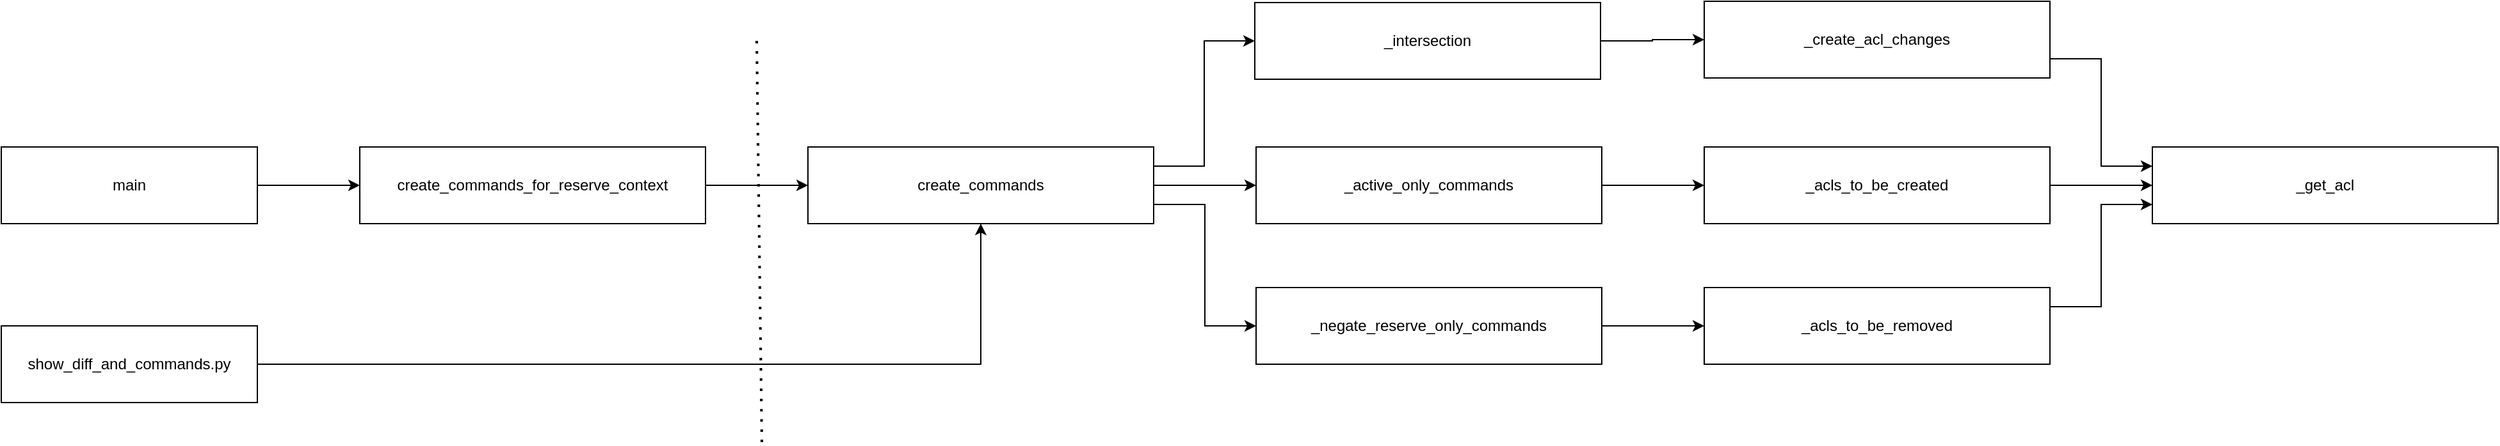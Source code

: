 <mxfile version="17.4.0" type="device"><diagram id="5TYeE8i9_17gxxKFi56o" name="Page-1"><mxGraphModel dx="1060" dy="1009" grid="0" gridSize="10" guides="0" tooltips="1" connect="1" arrows="1" fold="1" page="0" pageScale="1" pageWidth="827" pageHeight="1169" math="0" shadow="0"><root><mxCell id="0"/><mxCell id="1" parent="0"/><mxCell id="_9uxc1JvpYdvSTQs-rbR-5" value="" style="edgeStyle=orthogonalEdgeStyle;rounded=0;orthogonalLoop=1;jettySize=auto;html=1;" edge="1" parent="1" source="_9uxc1JvpYdvSTQs-rbR-1" target="_9uxc1JvpYdvSTQs-rbR-4"><mxGeometry relative="1" as="geometry"/></mxCell><mxCell id="_9uxc1JvpYdvSTQs-rbR-1" value="main" style="rounded=0;whiteSpace=wrap;html=1;" vertex="1" parent="1"><mxGeometry x="410" y="240" width="200" height="60" as="geometry"/></mxCell><mxCell id="_9uxc1JvpYdvSTQs-rbR-7" value="" style="edgeStyle=orthogonalEdgeStyle;rounded=0;orthogonalLoop=1;jettySize=auto;html=1;" edge="1" parent="1" source="_9uxc1JvpYdvSTQs-rbR-4"><mxGeometry relative="1" as="geometry"><mxPoint x="1040" y="270" as="targetPoint"/></mxGeometry></mxCell><mxCell id="_9uxc1JvpYdvSTQs-rbR-4" value="create_commands_for_reserve_context" style="rounded=0;whiteSpace=wrap;html=1;" vertex="1" parent="1"><mxGeometry x="690" y="240" width="270" height="60" as="geometry"/></mxCell><mxCell id="_9uxc1JvpYdvSTQs-rbR-21" value="" style="edgeStyle=orthogonalEdgeStyle;rounded=0;orthogonalLoop=1;jettySize=auto;html=1;" edge="1" parent="1" source="_9uxc1JvpYdvSTQs-rbR-8" target="_9uxc1JvpYdvSTQs-rbR-20"><mxGeometry relative="1" as="geometry"/></mxCell><mxCell id="_9uxc1JvpYdvSTQs-rbR-25" style="edgeStyle=orthogonalEdgeStyle;rounded=0;orthogonalLoop=1;jettySize=auto;html=1;exitX=1;exitY=0.75;exitDx=0;exitDy=0;entryX=0;entryY=0.5;entryDx=0;entryDy=0;" edge="1" parent="1" source="_9uxc1JvpYdvSTQs-rbR-8" target="_9uxc1JvpYdvSTQs-rbR-24"><mxGeometry relative="1" as="geometry"/></mxCell><mxCell id="_9uxc1JvpYdvSTQs-rbR-31" style="edgeStyle=orthogonalEdgeStyle;rounded=0;orthogonalLoop=1;jettySize=auto;html=1;exitX=1;exitY=0.25;exitDx=0;exitDy=0;entryX=0;entryY=0.5;entryDx=0;entryDy=0;" edge="1" parent="1" source="_9uxc1JvpYdvSTQs-rbR-8" target="_9uxc1JvpYdvSTQs-rbR-14"><mxGeometry relative="1" as="geometry"/></mxCell><mxCell id="_9uxc1JvpYdvSTQs-rbR-8" value="create_commands" style="rounded=0;whiteSpace=wrap;html=1;" vertex="1" parent="1"><mxGeometry x="1040" y="240" width="270" height="60" as="geometry"/></mxCell><mxCell id="_9uxc1JvpYdvSTQs-rbR-12" style="edgeStyle=orthogonalEdgeStyle;rounded=0;orthogonalLoop=1;jettySize=auto;html=1;exitX=1;exitY=0.5;exitDx=0;exitDy=0;" edge="1" parent="1" source="_9uxc1JvpYdvSTQs-rbR-10" target="_9uxc1JvpYdvSTQs-rbR-8"><mxGeometry relative="1" as="geometry"/></mxCell><mxCell id="_9uxc1JvpYdvSTQs-rbR-10" value="show_diff_and_commands.py" style="rounded=0;whiteSpace=wrap;html=1;" vertex="1" parent="1"><mxGeometry x="410" y="380" width="200" height="60" as="geometry"/></mxCell><mxCell id="_9uxc1JvpYdvSTQs-rbR-16" value="" style="edgeStyle=orthogonalEdgeStyle;rounded=0;orthogonalLoop=1;jettySize=auto;html=1;" edge="1" parent="1" source="_9uxc1JvpYdvSTQs-rbR-14" target="_9uxc1JvpYdvSTQs-rbR-15"><mxGeometry relative="1" as="geometry"/></mxCell><mxCell id="_9uxc1JvpYdvSTQs-rbR-14" value="_intersection" style="rounded=0;whiteSpace=wrap;html=1;" vertex="1" parent="1"><mxGeometry x="1389" y="127" width="270" height="60" as="geometry"/></mxCell><mxCell id="_9uxc1JvpYdvSTQs-rbR-32" style="edgeStyle=orthogonalEdgeStyle;rounded=0;orthogonalLoop=1;jettySize=auto;html=1;exitX=1;exitY=0.75;exitDx=0;exitDy=0;entryX=0;entryY=0.25;entryDx=0;entryDy=0;" edge="1" parent="1" source="_9uxc1JvpYdvSTQs-rbR-15" target="_9uxc1JvpYdvSTQs-rbR-28"><mxGeometry relative="1" as="geometry"/></mxCell><mxCell id="_9uxc1JvpYdvSTQs-rbR-15" value="_create_acl_changes" style="rounded=0;whiteSpace=wrap;html=1;" vertex="1" parent="1"><mxGeometry x="1740" y="126" width="270" height="60" as="geometry"/></mxCell><mxCell id="_9uxc1JvpYdvSTQs-rbR-23" value="" style="edgeStyle=orthogonalEdgeStyle;rounded=0;orthogonalLoop=1;jettySize=auto;html=1;" edge="1" parent="1" source="_9uxc1JvpYdvSTQs-rbR-20" target="_9uxc1JvpYdvSTQs-rbR-22"><mxGeometry relative="1" as="geometry"/></mxCell><mxCell id="_9uxc1JvpYdvSTQs-rbR-20" value="_active_only_commands" style="rounded=0;whiteSpace=wrap;html=1;" vertex="1" parent="1"><mxGeometry x="1390" y="240" width="270" height="60" as="geometry"/></mxCell><mxCell id="_9uxc1JvpYdvSTQs-rbR-29" value="" style="edgeStyle=orthogonalEdgeStyle;rounded=0;orthogonalLoop=1;jettySize=auto;html=1;" edge="1" parent="1" source="_9uxc1JvpYdvSTQs-rbR-22" target="_9uxc1JvpYdvSTQs-rbR-28"><mxGeometry relative="1" as="geometry"/></mxCell><mxCell id="_9uxc1JvpYdvSTQs-rbR-22" value="_acls_to_be_created" style="rounded=0;whiteSpace=wrap;html=1;" vertex="1" parent="1"><mxGeometry x="1740" y="240" width="270" height="60" as="geometry"/></mxCell><mxCell id="_9uxc1JvpYdvSTQs-rbR-27" value="" style="edgeStyle=orthogonalEdgeStyle;rounded=0;orthogonalLoop=1;jettySize=auto;html=1;" edge="1" parent="1" source="_9uxc1JvpYdvSTQs-rbR-24" target="_9uxc1JvpYdvSTQs-rbR-26"><mxGeometry relative="1" as="geometry"/></mxCell><mxCell id="_9uxc1JvpYdvSTQs-rbR-24" value="_negate_reserve_only_commands" style="rounded=0;whiteSpace=wrap;html=1;" vertex="1" parent="1"><mxGeometry x="1390" y="350" width="270" height="60" as="geometry"/></mxCell><mxCell id="_9uxc1JvpYdvSTQs-rbR-30" style="edgeStyle=orthogonalEdgeStyle;rounded=0;orthogonalLoop=1;jettySize=auto;html=1;exitX=1;exitY=0.25;exitDx=0;exitDy=0;entryX=0;entryY=0.75;entryDx=0;entryDy=0;" edge="1" parent="1" source="_9uxc1JvpYdvSTQs-rbR-26" target="_9uxc1JvpYdvSTQs-rbR-28"><mxGeometry relative="1" as="geometry"/></mxCell><mxCell id="_9uxc1JvpYdvSTQs-rbR-26" value="_acls_to_be_removed" style="rounded=0;whiteSpace=wrap;html=1;" vertex="1" parent="1"><mxGeometry x="1740" y="350" width="270" height="60" as="geometry"/></mxCell><mxCell id="_9uxc1JvpYdvSTQs-rbR-28" value="_get_acl" style="rounded=0;whiteSpace=wrap;html=1;" vertex="1" parent="1"><mxGeometry x="2090" y="240" width="270" height="60" as="geometry"/></mxCell><mxCell id="_9uxc1JvpYdvSTQs-rbR-37" value="" style="endArrow=none;dashed=1;html=1;dashPattern=1 3;strokeWidth=2;rounded=0;" edge="1" parent="1"><mxGeometry width="50" height="50" relative="1" as="geometry"><mxPoint x="1004" y="471" as="sourcePoint"/><mxPoint x="1000" y="157" as="targetPoint"/></mxGeometry></mxCell></root></mxGraphModel></diagram></mxfile>